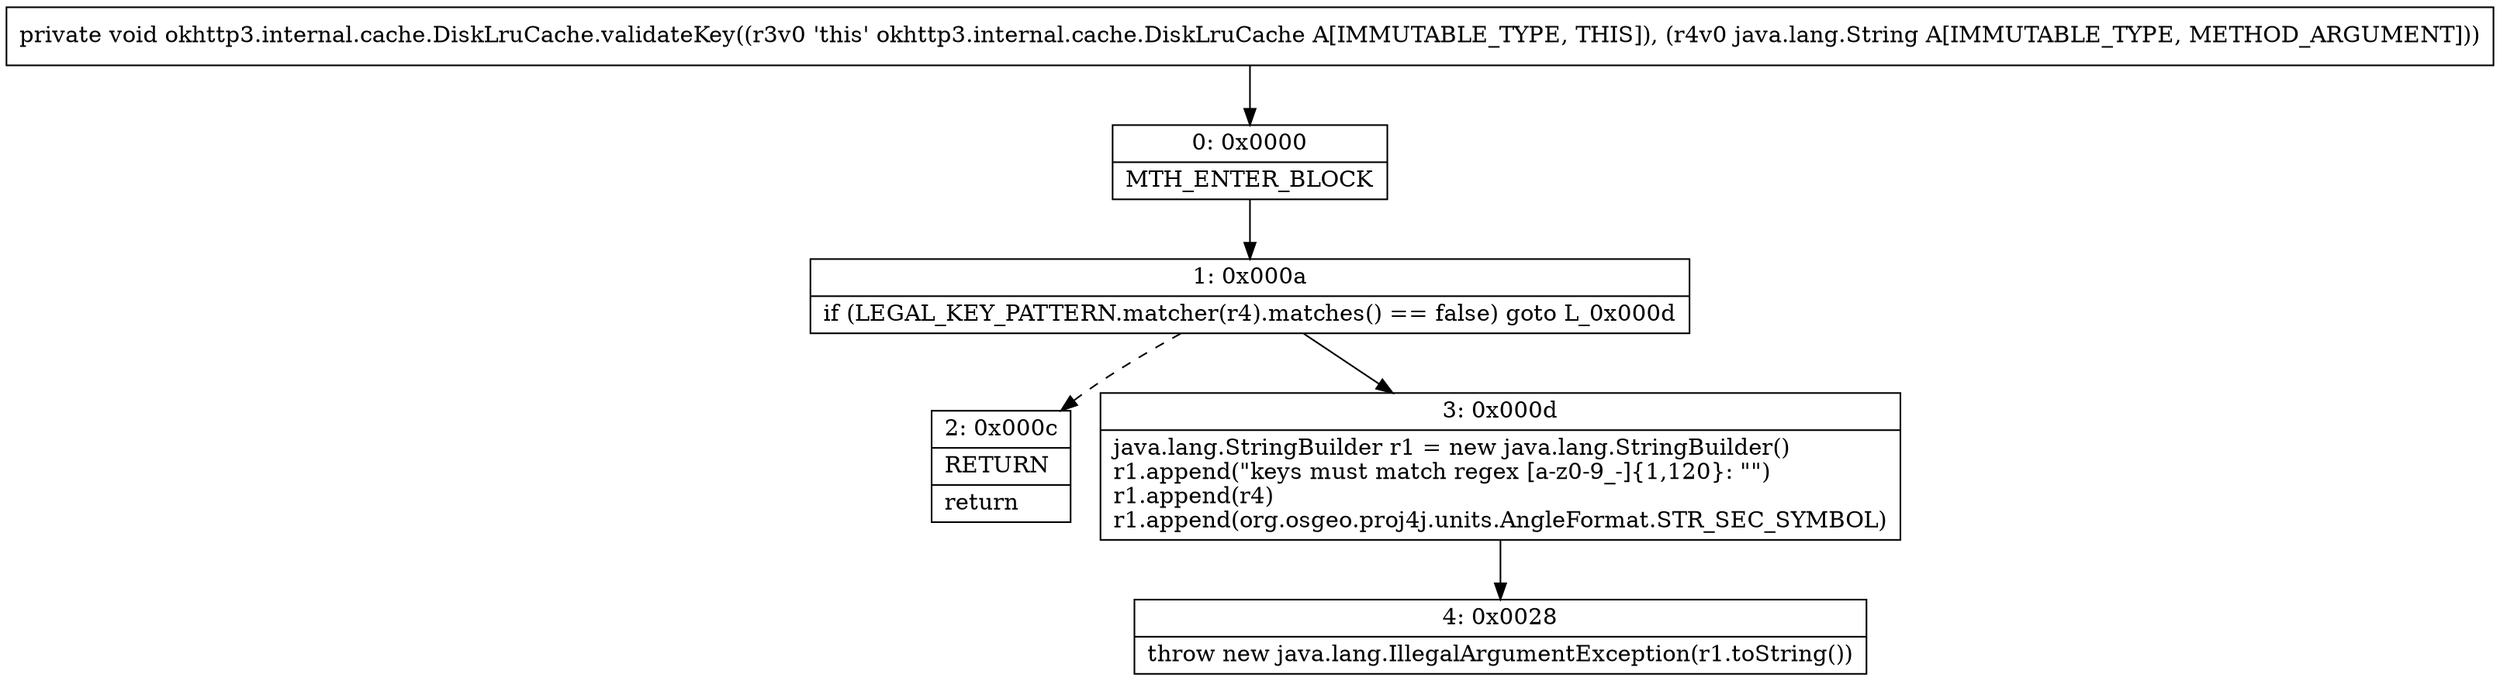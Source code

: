 digraph "CFG forokhttp3.internal.cache.DiskLruCache.validateKey(Ljava\/lang\/String;)V" {
Node_0 [shape=record,label="{0\:\ 0x0000|MTH_ENTER_BLOCK\l}"];
Node_1 [shape=record,label="{1\:\ 0x000a|if (LEGAL_KEY_PATTERN.matcher(r4).matches() == false) goto L_0x000d\l}"];
Node_2 [shape=record,label="{2\:\ 0x000c|RETURN\l|return\l}"];
Node_3 [shape=record,label="{3\:\ 0x000d|java.lang.StringBuilder r1 = new java.lang.StringBuilder()\lr1.append(\"keys must match regex [a\-z0\-9_\-]\{1,120\}: \"\")\lr1.append(r4)\lr1.append(org.osgeo.proj4j.units.AngleFormat.STR_SEC_SYMBOL)\l}"];
Node_4 [shape=record,label="{4\:\ 0x0028|throw new java.lang.IllegalArgumentException(r1.toString())\l}"];
MethodNode[shape=record,label="{private void okhttp3.internal.cache.DiskLruCache.validateKey((r3v0 'this' okhttp3.internal.cache.DiskLruCache A[IMMUTABLE_TYPE, THIS]), (r4v0 java.lang.String A[IMMUTABLE_TYPE, METHOD_ARGUMENT])) }"];
MethodNode -> Node_0;
Node_0 -> Node_1;
Node_1 -> Node_2[style=dashed];
Node_1 -> Node_3;
Node_3 -> Node_4;
}

